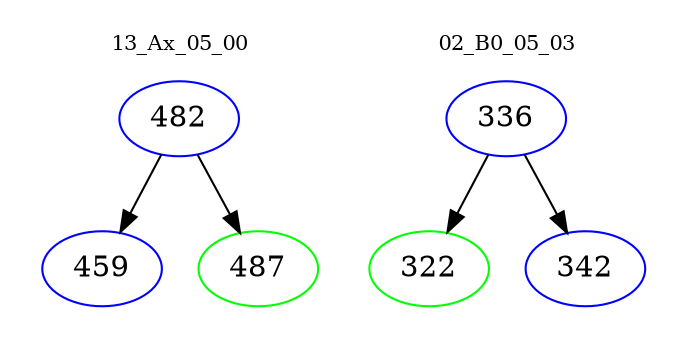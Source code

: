 digraph{
subgraph cluster_0 {
color = white
label = "13_Ax_05_00";
fontsize=10;
T0_482 [label="482", color="blue"]
T0_482 -> T0_459 [color="black"]
T0_459 [label="459", color="blue"]
T0_482 -> T0_487 [color="black"]
T0_487 [label="487", color="green"]
}
subgraph cluster_1 {
color = white
label = "02_B0_05_03";
fontsize=10;
T1_336 [label="336", color="blue"]
T1_336 -> T1_322 [color="black"]
T1_322 [label="322", color="green"]
T1_336 -> T1_342 [color="black"]
T1_342 [label="342", color="blue"]
}
}

